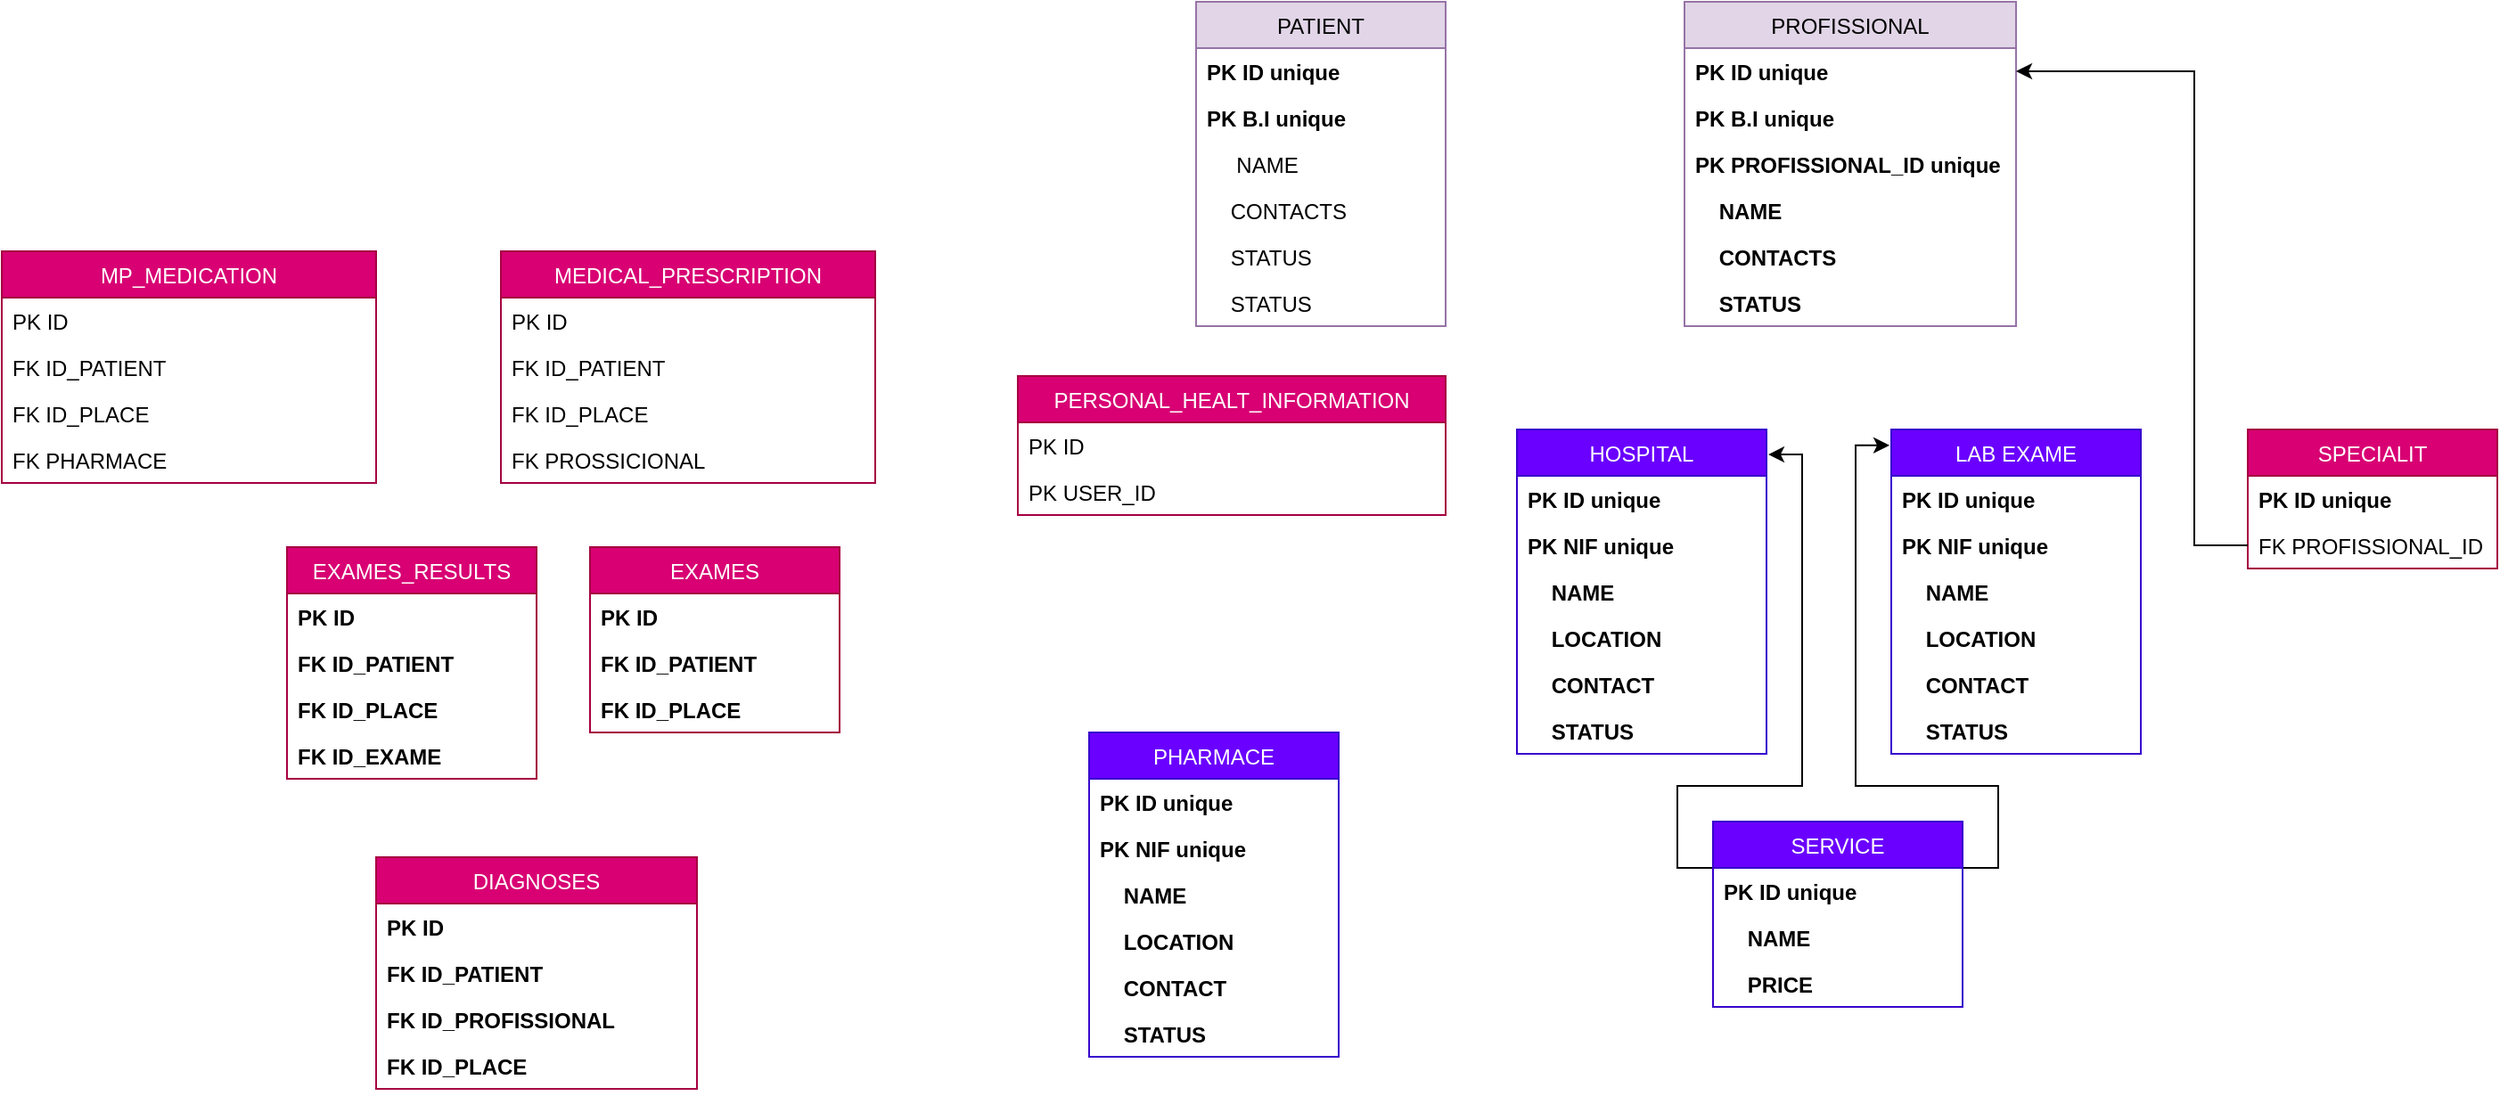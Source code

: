 <mxfile version="20.8.16" type="device"><diagram name="Página-1" id="sj5SGq5k9K3TemnunEDt"><mxGraphModel dx="2627" dy="967" grid="1" gridSize="10" guides="1" tooltips="1" connect="1" arrows="1" fold="1" page="1" pageScale="1" pageWidth="827" pageHeight="1169" math="0" shadow="0"><root><mxCell id="0"/><mxCell id="1" parent="0"/><mxCell id="pIkl6uRr4calVLWYPsjA-17" value="PATIENT" style="swimlane;fontStyle=0;childLayout=stackLayout;horizontal=1;startSize=26;fillColor=#e1d5e7;horizontalStack=0;resizeParent=1;resizeParentMax=0;resizeLast=0;collapsible=1;marginBottom=0;strokeColor=#9673a6;" parent="1" vertex="1"><mxGeometry width="140" height="182" as="geometry"/></mxCell><mxCell id="pIkl6uRr4calVLWYPsjA-18" value="PK ID unique" style="text;strokeColor=none;fillColor=none;align=left;verticalAlign=top;spacingLeft=4;spacingRight=4;overflow=hidden;rotatable=0;points=[[0,0.5],[1,0.5]];portConstraint=eastwest;fontStyle=1" parent="pIkl6uRr4calVLWYPsjA-17" vertex="1"><mxGeometry y="26" width="140" height="26" as="geometry"/></mxCell><mxCell id="pIkl6uRr4calVLWYPsjA-19" value="PK B.I unique" style="text;strokeColor=none;fillColor=none;align=left;verticalAlign=top;spacingLeft=4;spacingRight=4;overflow=hidden;rotatable=0;points=[[0,0.5],[1,0.5]];portConstraint=eastwest;fontStyle=1" parent="pIkl6uRr4calVLWYPsjA-17" vertex="1"><mxGeometry y="52" width="140" height="26" as="geometry"/></mxCell><mxCell id="pIkl6uRr4calVLWYPsjA-20" value="     NAME" style="text;strokeColor=none;fillColor=none;align=left;verticalAlign=top;spacingLeft=4;spacingRight=4;overflow=hidden;rotatable=0;points=[[0,0.5],[1,0.5]];portConstraint=eastwest;fontStyle=0" parent="pIkl6uRr4calVLWYPsjA-17" vertex="1"><mxGeometry y="78" width="140" height="26" as="geometry"/></mxCell><mxCell id="pIkl6uRr4calVLWYPsjA-21" value="    CONTACTS" style="text;strokeColor=none;fillColor=none;align=left;verticalAlign=top;spacingLeft=4;spacingRight=4;overflow=hidden;rotatable=0;points=[[0,0.5],[1,0.5]];portConstraint=eastwest;fontStyle=0" parent="pIkl6uRr4calVLWYPsjA-17" vertex="1"><mxGeometry y="104" width="140" height="26" as="geometry"/></mxCell><mxCell id="pIkl6uRr4calVLWYPsjA-22" value="    STATUS" style="text;strokeColor=none;fillColor=none;align=left;verticalAlign=top;spacingLeft=4;spacingRight=4;overflow=hidden;rotatable=0;points=[[0,0.5],[1,0.5]];portConstraint=eastwest;fontStyle=0" parent="pIkl6uRr4calVLWYPsjA-17" vertex="1"><mxGeometry y="130" width="140" height="26" as="geometry"/></mxCell><mxCell id="pIkl6uRr4calVLWYPsjA-31" value="    STATUS" style="text;strokeColor=none;fillColor=none;align=left;verticalAlign=top;spacingLeft=4;spacingRight=4;overflow=hidden;rotatable=0;points=[[0,0.5],[1,0.5]];portConstraint=eastwest;fontStyle=0" parent="pIkl6uRr4calVLWYPsjA-17" vertex="1"><mxGeometry y="156" width="140" height="26" as="geometry"/></mxCell><mxCell id="pIkl6uRr4calVLWYPsjA-23" value="PROFISSIONAL" style="swimlane;fontStyle=0;childLayout=stackLayout;horizontal=1;startSize=26;fillColor=#e1d5e7;horizontalStack=0;resizeParent=1;resizeParentMax=0;resizeLast=0;collapsible=1;marginBottom=0;strokeColor=#9673a6;" parent="1" vertex="1"><mxGeometry x="274" width="186" height="182" as="geometry"/></mxCell><mxCell id="pIkl6uRr4calVLWYPsjA-24" value="PK ID unique" style="text;strokeColor=none;fillColor=none;align=left;verticalAlign=top;spacingLeft=4;spacingRight=4;overflow=hidden;rotatable=0;points=[[0,0.5],[1,0.5]];portConstraint=eastwest;fontStyle=1" parent="pIkl6uRr4calVLWYPsjA-23" vertex="1"><mxGeometry y="26" width="186" height="26" as="geometry"/></mxCell><mxCell id="pIkl6uRr4calVLWYPsjA-25" value="PK B.I unique" style="text;strokeColor=none;fillColor=none;align=left;verticalAlign=top;spacingLeft=4;spacingRight=4;overflow=hidden;rotatable=0;points=[[0,0.5],[1,0.5]];portConstraint=eastwest;fontStyle=1" parent="pIkl6uRr4calVLWYPsjA-23" vertex="1"><mxGeometry y="52" width="186" height="26" as="geometry"/></mxCell><mxCell id="pIkl6uRr4calVLWYPsjA-26" value="PK PROFISSIONAL_ID unique" style="text;strokeColor=none;fillColor=none;align=left;verticalAlign=top;spacingLeft=4;spacingRight=4;overflow=hidden;rotatable=0;points=[[0,0.5],[1,0.5]];portConstraint=eastwest;fontStyle=1" parent="pIkl6uRr4calVLWYPsjA-23" vertex="1"><mxGeometry y="78" width="186" height="26" as="geometry"/></mxCell><mxCell id="pIkl6uRr4calVLWYPsjA-27" value="    NAME" style="text;strokeColor=none;fillColor=none;align=left;verticalAlign=top;spacingLeft=4;spacingRight=4;overflow=hidden;rotatable=0;points=[[0,0.5],[1,0.5]];portConstraint=eastwest;fontStyle=1" parent="pIkl6uRr4calVLWYPsjA-23" vertex="1"><mxGeometry y="104" width="186" height="26" as="geometry"/></mxCell><mxCell id="pIkl6uRr4calVLWYPsjA-28" value="    CONTACTS" style="text;strokeColor=none;fillColor=none;align=left;verticalAlign=top;spacingLeft=4;spacingRight=4;overflow=hidden;rotatable=0;points=[[0,0.5],[1,0.5]];portConstraint=eastwest;fontStyle=1" parent="pIkl6uRr4calVLWYPsjA-23" vertex="1"><mxGeometry y="130" width="186" height="26" as="geometry"/></mxCell><mxCell id="pIkl6uRr4calVLWYPsjA-29" value="    STATUS" style="text;strokeColor=none;fillColor=none;align=left;verticalAlign=top;spacingLeft=4;spacingRight=4;overflow=hidden;rotatable=0;points=[[0,0.5],[1,0.5]];portConstraint=eastwest;fontStyle=1" parent="pIkl6uRr4calVLWYPsjA-23" vertex="1"><mxGeometry y="156" width="186" height="26" as="geometry"/></mxCell><mxCell id="pIkl6uRr4calVLWYPsjA-38" value="PHARMACE" style="swimlane;fontStyle=0;childLayout=stackLayout;horizontal=1;startSize=26;fillColor=#6a00ff;horizontalStack=0;resizeParent=1;resizeParentMax=0;resizeLast=0;collapsible=1;marginBottom=0;strokeColor=#3700CC;fontColor=#ffffff;" parent="1" vertex="1"><mxGeometry x="-60" y="410" width="140" height="182" as="geometry"><mxRectangle x="-60" y="410" width="110" height="30" as="alternateBounds"/></mxGeometry></mxCell><mxCell id="pIkl6uRr4calVLWYPsjA-39" value="PK ID unique" style="text;strokeColor=none;fillColor=none;align=left;verticalAlign=top;spacingLeft=4;spacingRight=4;overflow=hidden;rotatable=0;points=[[0,0.5],[1,0.5]];portConstraint=eastwest;fontStyle=1" parent="pIkl6uRr4calVLWYPsjA-38" vertex="1"><mxGeometry y="26" width="140" height="26" as="geometry"/></mxCell><mxCell id="pIkl6uRr4calVLWYPsjA-40" value="PK NIF unique" style="text;strokeColor=none;fillColor=none;align=left;verticalAlign=top;spacingLeft=4;spacingRight=4;overflow=hidden;rotatable=0;points=[[0,0.5],[1,0.5]];portConstraint=eastwest;fontStyle=1" parent="pIkl6uRr4calVLWYPsjA-38" vertex="1"><mxGeometry y="52" width="140" height="26" as="geometry"/></mxCell><mxCell id="pIkl6uRr4calVLWYPsjA-48" value="    NAME" style="text;strokeColor=none;fillColor=none;align=left;verticalAlign=top;spacingLeft=4;spacingRight=4;overflow=hidden;rotatable=0;points=[[0,0.5],[1,0.5]];portConstraint=eastwest;fontStyle=1" parent="pIkl6uRr4calVLWYPsjA-38" vertex="1"><mxGeometry y="78" width="140" height="26" as="geometry"/></mxCell><mxCell id="pIkl6uRr4calVLWYPsjA-41" value="    LOCATION" style="text;strokeColor=none;fillColor=none;align=left;verticalAlign=top;spacingLeft=4;spacingRight=4;overflow=hidden;rotatable=0;points=[[0,0.5],[1,0.5]];portConstraint=eastwest;fontStyle=1" parent="pIkl6uRr4calVLWYPsjA-38" vertex="1"><mxGeometry y="104" width="140" height="26" as="geometry"/></mxCell><mxCell id="pIkl6uRr4calVLWYPsjA-42" value="    CONTACT" style="text;strokeColor=none;fillColor=none;align=left;verticalAlign=top;spacingLeft=4;spacingRight=4;overflow=hidden;rotatable=0;points=[[0,0.5],[1,0.5]];portConstraint=eastwest;fontStyle=1" parent="pIkl6uRr4calVLWYPsjA-38" vertex="1"><mxGeometry y="130" width="140" height="26" as="geometry"/></mxCell><mxCell id="pIkl6uRr4calVLWYPsjA-43" value="    STATUS" style="text;strokeColor=none;fillColor=none;align=left;verticalAlign=top;spacingLeft=4;spacingRight=4;overflow=hidden;rotatable=0;points=[[0,0.5],[1,0.5]];portConstraint=eastwest;fontStyle=1" parent="pIkl6uRr4calVLWYPsjA-38" vertex="1"><mxGeometry y="156" width="140" height="26" as="geometry"/></mxCell><mxCell id="pIkl6uRr4calVLWYPsjA-44" value="HOSPITAL" style="swimlane;fontStyle=0;childLayout=stackLayout;horizontal=1;startSize=26;fillColor=#6a00ff;horizontalStack=0;resizeParent=1;resizeParentMax=0;resizeLast=0;collapsible=1;marginBottom=0;fontColor=#ffffff;strokeColor=#3700CC;" parent="1" vertex="1"><mxGeometry x="180" y="240" width="140" height="182" as="geometry"><mxRectangle x="180" y="240" width="100" height="30" as="alternateBounds"/></mxGeometry></mxCell><mxCell id="pIkl6uRr4calVLWYPsjA-45" value="PK ID unique" style="text;strokeColor=none;fillColor=none;align=left;verticalAlign=top;spacingLeft=4;spacingRight=4;overflow=hidden;rotatable=0;points=[[0,0.5],[1,0.5]];portConstraint=eastwest;fontStyle=1" parent="pIkl6uRr4calVLWYPsjA-44" vertex="1"><mxGeometry y="26" width="140" height="26" as="geometry"/></mxCell><mxCell id="pIkl6uRr4calVLWYPsjA-46" value="PK NIF unique" style="text;strokeColor=none;fillColor=none;align=left;verticalAlign=top;spacingLeft=4;spacingRight=4;overflow=hidden;rotatable=0;points=[[0,0.5],[1,0.5]];portConstraint=eastwest;fontStyle=1" parent="pIkl6uRr4calVLWYPsjA-44" vertex="1"><mxGeometry y="52" width="140" height="26" as="geometry"/></mxCell><mxCell id="pIkl6uRr4calVLWYPsjA-47" value="    NAME" style="text;strokeColor=none;fillColor=none;align=left;verticalAlign=top;spacingLeft=4;spacingRight=4;overflow=hidden;rotatable=0;points=[[0,0.5],[1,0.5]];portConstraint=eastwest;fontStyle=1" parent="pIkl6uRr4calVLWYPsjA-44" vertex="1"><mxGeometry y="78" width="140" height="26" as="geometry"/></mxCell><mxCell id="pIkl6uRr4calVLWYPsjA-51" value="    LOCATION" style="text;strokeColor=none;fillColor=none;align=left;verticalAlign=top;spacingLeft=4;spacingRight=4;overflow=hidden;rotatable=0;points=[[0,0.5],[1,0.5]];portConstraint=eastwest;fontStyle=1" parent="pIkl6uRr4calVLWYPsjA-44" vertex="1"><mxGeometry y="104" width="140" height="26" as="geometry"/></mxCell><mxCell id="pIkl6uRr4calVLWYPsjA-49" value="    CONTACT" style="text;strokeColor=none;fillColor=none;align=left;verticalAlign=top;spacingLeft=4;spacingRight=4;overflow=hidden;rotatable=0;points=[[0,0.5],[1,0.5]];portConstraint=eastwest;fontStyle=1" parent="pIkl6uRr4calVLWYPsjA-44" vertex="1"><mxGeometry y="130" width="140" height="26" as="geometry"/></mxCell><mxCell id="pIkl6uRr4calVLWYPsjA-50" value="    STATUS" style="text;strokeColor=none;fillColor=none;align=left;verticalAlign=top;spacingLeft=4;spacingRight=4;overflow=hidden;rotatable=0;points=[[0,0.5],[1,0.5]];portConstraint=eastwest;fontStyle=1" parent="pIkl6uRr4calVLWYPsjA-44" vertex="1"><mxGeometry y="156" width="140" height="26" as="geometry"/></mxCell><mxCell id="pIkl6uRr4calVLWYPsjA-52" value="LAB EXAME" style="swimlane;fontStyle=0;childLayout=stackLayout;horizontal=1;startSize=26;fillColor=#6a00ff;horizontalStack=0;resizeParent=1;resizeParentMax=0;resizeLast=0;collapsible=1;marginBottom=0;fontColor=#ffffff;strokeColor=#3700CC;" parent="1" vertex="1"><mxGeometry x="390" y="240" width="140" height="182" as="geometry"><mxRectangle x="390" y="240" width="110" height="30" as="alternateBounds"/></mxGeometry></mxCell><mxCell id="pIkl6uRr4calVLWYPsjA-53" value="PK ID unique" style="text;strokeColor=none;fillColor=none;align=left;verticalAlign=top;spacingLeft=4;spacingRight=4;overflow=hidden;rotatable=0;points=[[0,0.5],[1,0.5]];portConstraint=eastwest;fontStyle=1" parent="pIkl6uRr4calVLWYPsjA-52" vertex="1"><mxGeometry y="26" width="140" height="26" as="geometry"/></mxCell><mxCell id="pIkl6uRr4calVLWYPsjA-54" value="PK NIF unique" style="text;strokeColor=none;fillColor=none;align=left;verticalAlign=top;spacingLeft=4;spacingRight=4;overflow=hidden;rotatable=0;points=[[0,0.5],[1,0.5]];portConstraint=eastwest;fontStyle=1" parent="pIkl6uRr4calVLWYPsjA-52" vertex="1"><mxGeometry y="52" width="140" height="26" as="geometry"/></mxCell><mxCell id="pIkl6uRr4calVLWYPsjA-55" value="    NAME" style="text;strokeColor=none;fillColor=none;align=left;verticalAlign=top;spacingLeft=4;spacingRight=4;overflow=hidden;rotatable=0;points=[[0,0.5],[1,0.5]];portConstraint=eastwest;fontStyle=1" parent="pIkl6uRr4calVLWYPsjA-52" vertex="1"><mxGeometry y="78" width="140" height="26" as="geometry"/></mxCell><mxCell id="pIkl6uRr4calVLWYPsjA-56" value="    LOCATION" style="text;strokeColor=none;fillColor=none;align=left;verticalAlign=top;spacingLeft=4;spacingRight=4;overflow=hidden;rotatable=0;points=[[0,0.5],[1,0.5]];portConstraint=eastwest;fontStyle=1" parent="pIkl6uRr4calVLWYPsjA-52" vertex="1"><mxGeometry y="104" width="140" height="26" as="geometry"/></mxCell><mxCell id="pIkl6uRr4calVLWYPsjA-57" value="    CONTACT" style="text;strokeColor=none;fillColor=none;align=left;verticalAlign=top;spacingLeft=4;spacingRight=4;overflow=hidden;rotatable=0;points=[[0,0.5],[1,0.5]];portConstraint=eastwest;fontStyle=1" parent="pIkl6uRr4calVLWYPsjA-52" vertex="1"><mxGeometry y="130" width="140" height="26" as="geometry"/></mxCell><mxCell id="pIkl6uRr4calVLWYPsjA-58" value="    STATUS" style="text;strokeColor=none;fillColor=none;align=left;verticalAlign=top;spacingLeft=4;spacingRight=4;overflow=hidden;rotatable=0;points=[[0,0.5],[1,0.5]];portConstraint=eastwest;fontStyle=1" parent="pIkl6uRr4calVLWYPsjA-52" vertex="1"><mxGeometry y="156" width="140" height="26" as="geometry"/></mxCell><mxCell id="pIkl6uRr4calVLWYPsjA-71" style="edgeStyle=orthogonalEdgeStyle;rounded=0;orthogonalLoop=1;jettySize=auto;html=1;exitX=0;exitY=0.25;exitDx=0;exitDy=0;entryX=1.007;entryY=0.077;entryDx=0;entryDy=0;entryPerimeter=0;" parent="1" source="pIkl6uRr4calVLWYPsjA-59" target="pIkl6uRr4calVLWYPsjA-44" edge="1"><mxGeometry relative="1" as="geometry"/></mxCell><mxCell id="pIkl6uRr4calVLWYPsjA-72" style="edgeStyle=orthogonalEdgeStyle;rounded=0;orthogonalLoop=1;jettySize=auto;html=1;exitX=1;exitY=0.25;exitDx=0;exitDy=0;entryX=-0.007;entryY=0.049;entryDx=0;entryDy=0;entryPerimeter=0;" parent="1" source="pIkl6uRr4calVLWYPsjA-59" target="pIkl6uRr4calVLWYPsjA-52" edge="1"><mxGeometry relative="1" as="geometry"/></mxCell><mxCell id="pIkl6uRr4calVLWYPsjA-59" value="SERVICE" style="swimlane;fontStyle=0;childLayout=stackLayout;horizontal=1;startSize=26;fillColor=#6a00ff;horizontalStack=0;resizeParent=1;resizeParentMax=0;resizeLast=0;collapsible=1;marginBottom=0;fontColor=#ffffff;strokeColor=#3700CC;" parent="1" vertex="1"><mxGeometry x="290" y="460" width="140" height="104" as="geometry"><mxRectangle x="290" y="460" width="90" height="30" as="alternateBounds"/></mxGeometry></mxCell><mxCell id="pIkl6uRr4calVLWYPsjA-60" value="PK ID unique" style="text;strokeColor=none;fillColor=none;align=left;verticalAlign=top;spacingLeft=4;spacingRight=4;overflow=hidden;rotatable=0;points=[[0,0.5],[1,0.5]];portConstraint=eastwest;fontStyle=1" parent="pIkl6uRr4calVLWYPsjA-59" vertex="1"><mxGeometry y="26" width="140" height="26" as="geometry"/></mxCell><mxCell id="pIkl6uRr4calVLWYPsjA-61" value="    NAME" style="text;strokeColor=none;fillColor=none;align=left;verticalAlign=top;spacingLeft=4;spacingRight=4;overflow=hidden;rotatable=0;points=[[0,0.5],[1,0.5]];portConstraint=eastwest;fontStyle=1" parent="pIkl6uRr4calVLWYPsjA-59" vertex="1"><mxGeometry y="52" width="140" height="26" as="geometry"/></mxCell><mxCell id="pIkl6uRr4calVLWYPsjA-62" value="    PRICE" style="text;strokeColor=none;fillColor=none;align=left;verticalAlign=top;spacingLeft=4;spacingRight=4;overflow=hidden;rotatable=0;points=[[0,0.5],[1,0.5]];portConstraint=eastwest;fontStyle=1" parent="pIkl6uRr4calVLWYPsjA-59" vertex="1"><mxGeometry y="78" width="140" height="26" as="geometry"/></mxCell><mxCell id="pIkl6uRr4calVLWYPsjA-63" value="SPECIALIT" style="swimlane;fontStyle=0;childLayout=stackLayout;horizontal=1;startSize=26;fillColor=#d80073;horizontalStack=0;resizeParent=1;resizeParentMax=0;resizeLast=0;collapsible=1;marginBottom=0;fontColor=#ffffff;strokeColor=#A50040;" parent="1" vertex="1"><mxGeometry x="590" y="240" width="140" height="78" as="geometry"><mxRectangle x="590" y="240" width="100" height="30" as="alternateBounds"/></mxGeometry></mxCell><mxCell id="pIkl6uRr4calVLWYPsjA-64" value="PK ID unique" style="text;strokeColor=none;fillColor=none;align=left;verticalAlign=top;spacingLeft=4;spacingRight=4;overflow=hidden;rotatable=0;points=[[0,0.5],[1,0.5]];portConstraint=eastwest;fontStyle=1" parent="pIkl6uRr4calVLWYPsjA-63" vertex="1"><mxGeometry y="26" width="140" height="26" as="geometry"/></mxCell><mxCell id="pIkl6uRr4calVLWYPsjA-65" value="FK PROFISSIONAL_ID" style="text;strokeColor=none;fillColor=none;align=left;verticalAlign=top;spacingLeft=4;spacingRight=4;overflow=hidden;rotatable=0;points=[[0,0.5],[1,0.5]];portConstraint=eastwest;" parent="pIkl6uRr4calVLWYPsjA-63" vertex="1"><mxGeometry y="52" width="140" height="26" as="geometry"/></mxCell><mxCell id="pIkl6uRr4calVLWYPsjA-70" style="edgeStyle=orthogonalEdgeStyle;rounded=0;orthogonalLoop=1;jettySize=auto;html=1;exitX=0;exitY=0.5;exitDx=0;exitDy=0;entryX=1;entryY=0.5;entryDx=0;entryDy=0;" parent="1" source="pIkl6uRr4calVLWYPsjA-65" target="pIkl6uRr4calVLWYPsjA-24" edge="1"><mxGeometry relative="1" as="geometry"><Array as="points"><mxPoint x="560" y="305"/><mxPoint x="560" y="39"/></Array></mxGeometry></mxCell><mxCell id="pIkl6uRr4calVLWYPsjA-73" value="PERSONAL_HEALT_INFORMATION" style="swimlane;fontStyle=0;childLayout=stackLayout;horizontal=1;startSize=26;fillColor=#d80073;horizontalStack=0;resizeParent=1;resizeParentMax=0;resizeLast=0;collapsible=1;marginBottom=0;fontColor=#ffffff;strokeColor=#A50040;" parent="1" vertex="1"><mxGeometry x="-100" y="210" width="240" height="78" as="geometry"/></mxCell><mxCell id="pIkl6uRr4calVLWYPsjA-74" value="PK ID " style="text;strokeColor=none;fillColor=none;align=left;verticalAlign=top;spacingLeft=4;spacingRight=4;overflow=hidden;rotatable=0;points=[[0,0.5],[1,0.5]];portConstraint=eastwest;fontStyle=0" parent="pIkl6uRr4calVLWYPsjA-73" vertex="1"><mxGeometry y="26" width="240" height="26" as="geometry"/></mxCell><mxCell id="pIkl6uRr4calVLWYPsjA-75" value="PK USER_ID" style="text;strokeColor=none;fillColor=none;align=left;verticalAlign=top;spacingLeft=4;spacingRight=4;overflow=hidden;rotatable=0;points=[[0,0.5],[1,0.5]];portConstraint=eastwest;fontStyle=0" parent="pIkl6uRr4calVLWYPsjA-73" vertex="1"><mxGeometry y="52" width="240" height="26" as="geometry"/></mxCell><mxCell id="pIkl6uRr4calVLWYPsjA-78" value="EXAMES" style="swimlane;fontStyle=0;childLayout=stackLayout;horizontal=1;startSize=26;fillColor=#d80073;horizontalStack=0;resizeParent=1;resizeParentMax=0;resizeLast=0;collapsible=1;marginBottom=0;fontColor=#ffffff;strokeColor=#A50040;" parent="1" vertex="1"><mxGeometry x="-340" y="306" width="140" height="104" as="geometry"/></mxCell><mxCell id="pIkl6uRr4calVLWYPsjA-79" value="PK ID" style="text;strokeColor=none;fillColor=none;align=left;verticalAlign=top;spacingLeft=4;spacingRight=4;overflow=hidden;rotatable=0;points=[[0,0.5],[1,0.5]];portConstraint=eastwest;fontStyle=1" parent="pIkl6uRr4calVLWYPsjA-78" vertex="1"><mxGeometry y="26" width="140" height="26" as="geometry"/></mxCell><mxCell id="pIkl6uRr4calVLWYPsjA-80" value="FK ID_PATIENT" style="text;strokeColor=none;fillColor=none;align=left;verticalAlign=top;spacingLeft=4;spacingRight=4;overflow=hidden;rotatable=0;points=[[0,0.5],[1,0.5]];portConstraint=eastwest;fontStyle=1" parent="pIkl6uRr4calVLWYPsjA-78" vertex="1"><mxGeometry y="52" width="140" height="26" as="geometry"/></mxCell><mxCell id="pIkl6uRr4calVLWYPsjA-81" value="FK ID_PLACE" style="text;strokeColor=none;fillColor=none;align=left;verticalAlign=top;spacingLeft=4;spacingRight=4;overflow=hidden;rotatable=0;points=[[0,0.5],[1,0.5]];portConstraint=eastwest;fontStyle=1" parent="pIkl6uRr4calVLWYPsjA-78" vertex="1"><mxGeometry y="78" width="140" height="26" as="geometry"/></mxCell><mxCell id="pIkl6uRr4calVLWYPsjA-82" value="MEDICAL_PRESCRIPTION" style="swimlane;fontStyle=0;childLayout=stackLayout;horizontal=1;startSize=26;fillColor=#d80073;horizontalStack=0;resizeParent=1;resizeParentMax=0;resizeLast=0;collapsible=1;marginBottom=0;fontColor=#ffffff;strokeColor=#A50040;" parent="1" vertex="1"><mxGeometry x="-390" y="140" width="210" height="130" as="geometry"/></mxCell><mxCell id="pIkl6uRr4calVLWYPsjA-83" value="PK ID" style="text;strokeColor=none;fillColor=none;align=left;verticalAlign=top;spacingLeft=4;spacingRight=4;overflow=hidden;rotatable=0;points=[[0,0.5],[1,0.5]];portConstraint=eastwest;fontStyle=0" parent="pIkl6uRr4calVLWYPsjA-82" vertex="1"><mxGeometry y="26" width="210" height="26" as="geometry"/></mxCell><mxCell id="pIkl6uRr4calVLWYPsjA-84" value="FK ID_PATIENT" style="text;strokeColor=none;fillColor=none;align=left;verticalAlign=top;spacingLeft=4;spacingRight=4;overflow=hidden;rotatable=0;points=[[0,0.5],[1,0.5]];portConstraint=eastwest;fontStyle=0" parent="pIkl6uRr4calVLWYPsjA-82" vertex="1"><mxGeometry y="52" width="210" height="26" as="geometry"/></mxCell><mxCell id="pIkl6uRr4calVLWYPsjA-85" value="FK ID_PLACE" style="text;strokeColor=none;fillColor=none;align=left;verticalAlign=top;spacingLeft=4;spacingRight=4;overflow=hidden;rotatable=0;points=[[0,0.5],[1,0.5]];portConstraint=eastwest;fontStyle=0" parent="pIkl6uRr4calVLWYPsjA-82" vertex="1"><mxGeometry y="78" width="210" height="26" as="geometry"/></mxCell><mxCell id="pIkl6uRr4calVLWYPsjA-86" value="FK PROSSICIONAL" style="text;strokeColor=none;fillColor=none;align=left;verticalAlign=top;spacingLeft=4;spacingRight=4;overflow=hidden;rotatable=0;points=[[0,0.5],[1,0.5]];portConstraint=eastwest;fontStyle=0" parent="pIkl6uRr4calVLWYPsjA-82" vertex="1"><mxGeometry y="104" width="210" height="26" as="geometry"/></mxCell><mxCell id="pIkl6uRr4calVLWYPsjA-87" value="EXAMES_RESULTS" style="swimlane;fontStyle=0;childLayout=stackLayout;horizontal=1;startSize=26;fillColor=#d80073;horizontalStack=0;resizeParent=1;resizeParentMax=0;resizeLast=0;collapsible=1;marginBottom=0;fontColor=#ffffff;strokeColor=#A50040;" parent="1" vertex="1"><mxGeometry x="-510" y="306" width="140" height="130" as="geometry"/></mxCell><mxCell id="pIkl6uRr4calVLWYPsjA-88" value="PK ID" style="text;strokeColor=none;fillColor=none;align=left;verticalAlign=top;spacingLeft=4;spacingRight=4;overflow=hidden;rotatable=0;points=[[0,0.5],[1,0.5]];portConstraint=eastwest;fontStyle=1" parent="pIkl6uRr4calVLWYPsjA-87" vertex="1"><mxGeometry y="26" width="140" height="26" as="geometry"/></mxCell><mxCell id="pIkl6uRr4calVLWYPsjA-89" value="FK ID_PATIENT" style="text;strokeColor=none;fillColor=none;align=left;verticalAlign=top;spacingLeft=4;spacingRight=4;overflow=hidden;rotatable=0;points=[[0,0.5],[1,0.5]];portConstraint=eastwest;fontStyle=1" parent="pIkl6uRr4calVLWYPsjA-87" vertex="1"><mxGeometry y="52" width="140" height="26" as="geometry"/></mxCell><mxCell id="pIkl6uRr4calVLWYPsjA-90" value="FK ID_PLACE" style="text;strokeColor=none;fillColor=none;align=left;verticalAlign=top;spacingLeft=4;spacingRight=4;overflow=hidden;rotatable=0;points=[[0,0.5],[1,0.5]];portConstraint=eastwest;fontStyle=1" parent="pIkl6uRr4calVLWYPsjA-87" vertex="1"><mxGeometry y="78" width="140" height="26" as="geometry"/></mxCell><mxCell id="pIkl6uRr4calVLWYPsjA-91" value="FK ID_EXAME" style="text;strokeColor=none;fillColor=none;align=left;verticalAlign=top;spacingLeft=4;spacingRight=4;overflow=hidden;rotatable=0;points=[[0,0.5],[1,0.5]];portConstraint=eastwest;fontStyle=1" parent="pIkl6uRr4calVLWYPsjA-87" vertex="1"><mxGeometry y="104" width="140" height="26" as="geometry"/></mxCell><mxCell id="pIkl6uRr4calVLWYPsjA-94" value="MP_MEDICATION" style="swimlane;fontStyle=0;childLayout=stackLayout;horizontal=1;startSize=26;fillColor=#d80073;horizontalStack=0;resizeParent=1;resizeParentMax=0;resizeLast=0;collapsible=1;marginBottom=0;fontColor=#ffffff;strokeColor=#A50040;" parent="1" vertex="1"><mxGeometry x="-670" y="140" width="210" height="130" as="geometry"/></mxCell><mxCell id="pIkl6uRr4calVLWYPsjA-95" value="PK ID" style="text;strokeColor=none;fillColor=none;align=left;verticalAlign=top;spacingLeft=4;spacingRight=4;overflow=hidden;rotatable=0;points=[[0,0.5],[1,0.5]];portConstraint=eastwest;fontStyle=0" parent="pIkl6uRr4calVLWYPsjA-94" vertex="1"><mxGeometry y="26" width="210" height="26" as="geometry"/></mxCell><mxCell id="pIkl6uRr4calVLWYPsjA-96" value="FK ID_PATIENT" style="text;strokeColor=none;fillColor=none;align=left;verticalAlign=top;spacingLeft=4;spacingRight=4;overflow=hidden;rotatable=0;points=[[0,0.5],[1,0.5]];portConstraint=eastwest;fontStyle=0" parent="pIkl6uRr4calVLWYPsjA-94" vertex="1"><mxGeometry y="52" width="210" height="26" as="geometry"/></mxCell><mxCell id="pIkl6uRr4calVLWYPsjA-97" value="FK ID_PLACE" style="text;strokeColor=none;fillColor=none;align=left;verticalAlign=top;spacingLeft=4;spacingRight=4;overflow=hidden;rotatable=0;points=[[0,0.5],[1,0.5]];portConstraint=eastwest;fontStyle=0" parent="pIkl6uRr4calVLWYPsjA-94" vertex="1"><mxGeometry y="78" width="210" height="26" as="geometry"/></mxCell><mxCell id="pIkl6uRr4calVLWYPsjA-98" value="FK PHARMACE" style="text;strokeColor=none;fillColor=none;align=left;verticalAlign=top;spacingLeft=4;spacingRight=4;overflow=hidden;rotatable=0;points=[[0,0.5],[1,0.5]];portConstraint=eastwest;fontStyle=0" parent="pIkl6uRr4calVLWYPsjA-94" vertex="1"><mxGeometry y="104" width="210" height="26" as="geometry"/></mxCell><mxCell id="pIkl6uRr4calVLWYPsjA-99" value="DIAGNOSES" style="swimlane;fontStyle=0;childLayout=stackLayout;horizontal=1;startSize=26;fillColor=#d80073;horizontalStack=0;resizeParent=1;resizeParentMax=0;resizeLast=0;collapsible=1;marginBottom=0;fontColor=#ffffff;strokeColor=#A50040;" parent="1" vertex="1"><mxGeometry x="-460" y="480" width="180" height="130" as="geometry"/></mxCell><mxCell id="pIkl6uRr4calVLWYPsjA-100" value="PK ID" style="text;strokeColor=none;fillColor=none;align=left;verticalAlign=top;spacingLeft=4;spacingRight=4;overflow=hidden;rotatable=0;points=[[0,0.5],[1,0.5]];portConstraint=eastwest;fontStyle=1" parent="pIkl6uRr4calVLWYPsjA-99" vertex="1"><mxGeometry y="26" width="180" height="26" as="geometry"/></mxCell><mxCell id="pIkl6uRr4calVLWYPsjA-101" value="FK ID_PATIENT" style="text;strokeColor=none;fillColor=none;align=left;verticalAlign=top;spacingLeft=4;spacingRight=4;overflow=hidden;rotatable=0;points=[[0,0.5],[1,0.5]];portConstraint=eastwest;fontStyle=1" parent="pIkl6uRr4calVLWYPsjA-99" vertex="1"><mxGeometry y="52" width="180" height="26" as="geometry"/></mxCell><mxCell id="pIkl6uRr4calVLWYPsjA-103" value="FK ID_PROFISSIONAL" style="text;strokeColor=none;fillColor=none;align=left;verticalAlign=top;spacingLeft=4;spacingRight=4;overflow=hidden;rotatable=0;points=[[0,0.5],[1,0.5]];portConstraint=eastwest;fontStyle=1" parent="pIkl6uRr4calVLWYPsjA-99" vertex="1"><mxGeometry y="78" width="180" height="26" as="geometry"/></mxCell><mxCell id="pIkl6uRr4calVLWYPsjA-102" value="FK ID_PLACE" style="text;strokeColor=none;fillColor=none;align=left;verticalAlign=top;spacingLeft=4;spacingRight=4;overflow=hidden;rotatable=0;points=[[0,0.5],[1,0.5]];portConstraint=eastwest;fontStyle=1" parent="pIkl6uRr4calVLWYPsjA-99" vertex="1"><mxGeometry y="104" width="180" height="26" as="geometry"/></mxCell></root></mxGraphModel></diagram></mxfile>